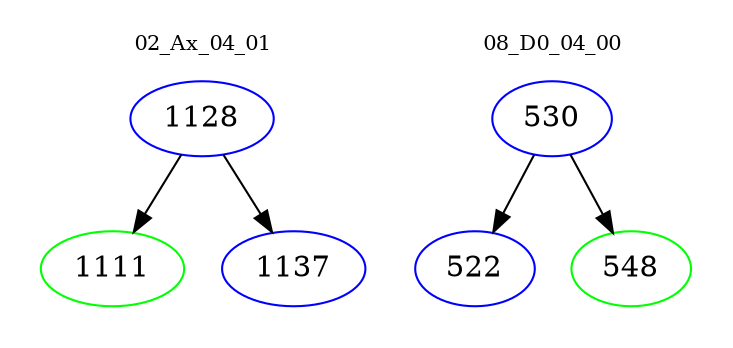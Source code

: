 digraph{
subgraph cluster_0 {
color = white
label = "02_Ax_04_01";
fontsize=10;
T0_1128 [label="1128", color="blue"]
T0_1128 -> T0_1111 [color="black"]
T0_1111 [label="1111", color="green"]
T0_1128 -> T0_1137 [color="black"]
T0_1137 [label="1137", color="blue"]
}
subgraph cluster_1 {
color = white
label = "08_D0_04_00";
fontsize=10;
T1_530 [label="530", color="blue"]
T1_530 -> T1_522 [color="black"]
T1_522 [label="522", color="blue"]
T1_530 -> T1_548 [color="black"]
T1_548 [label="548", color="green"]
}
}
